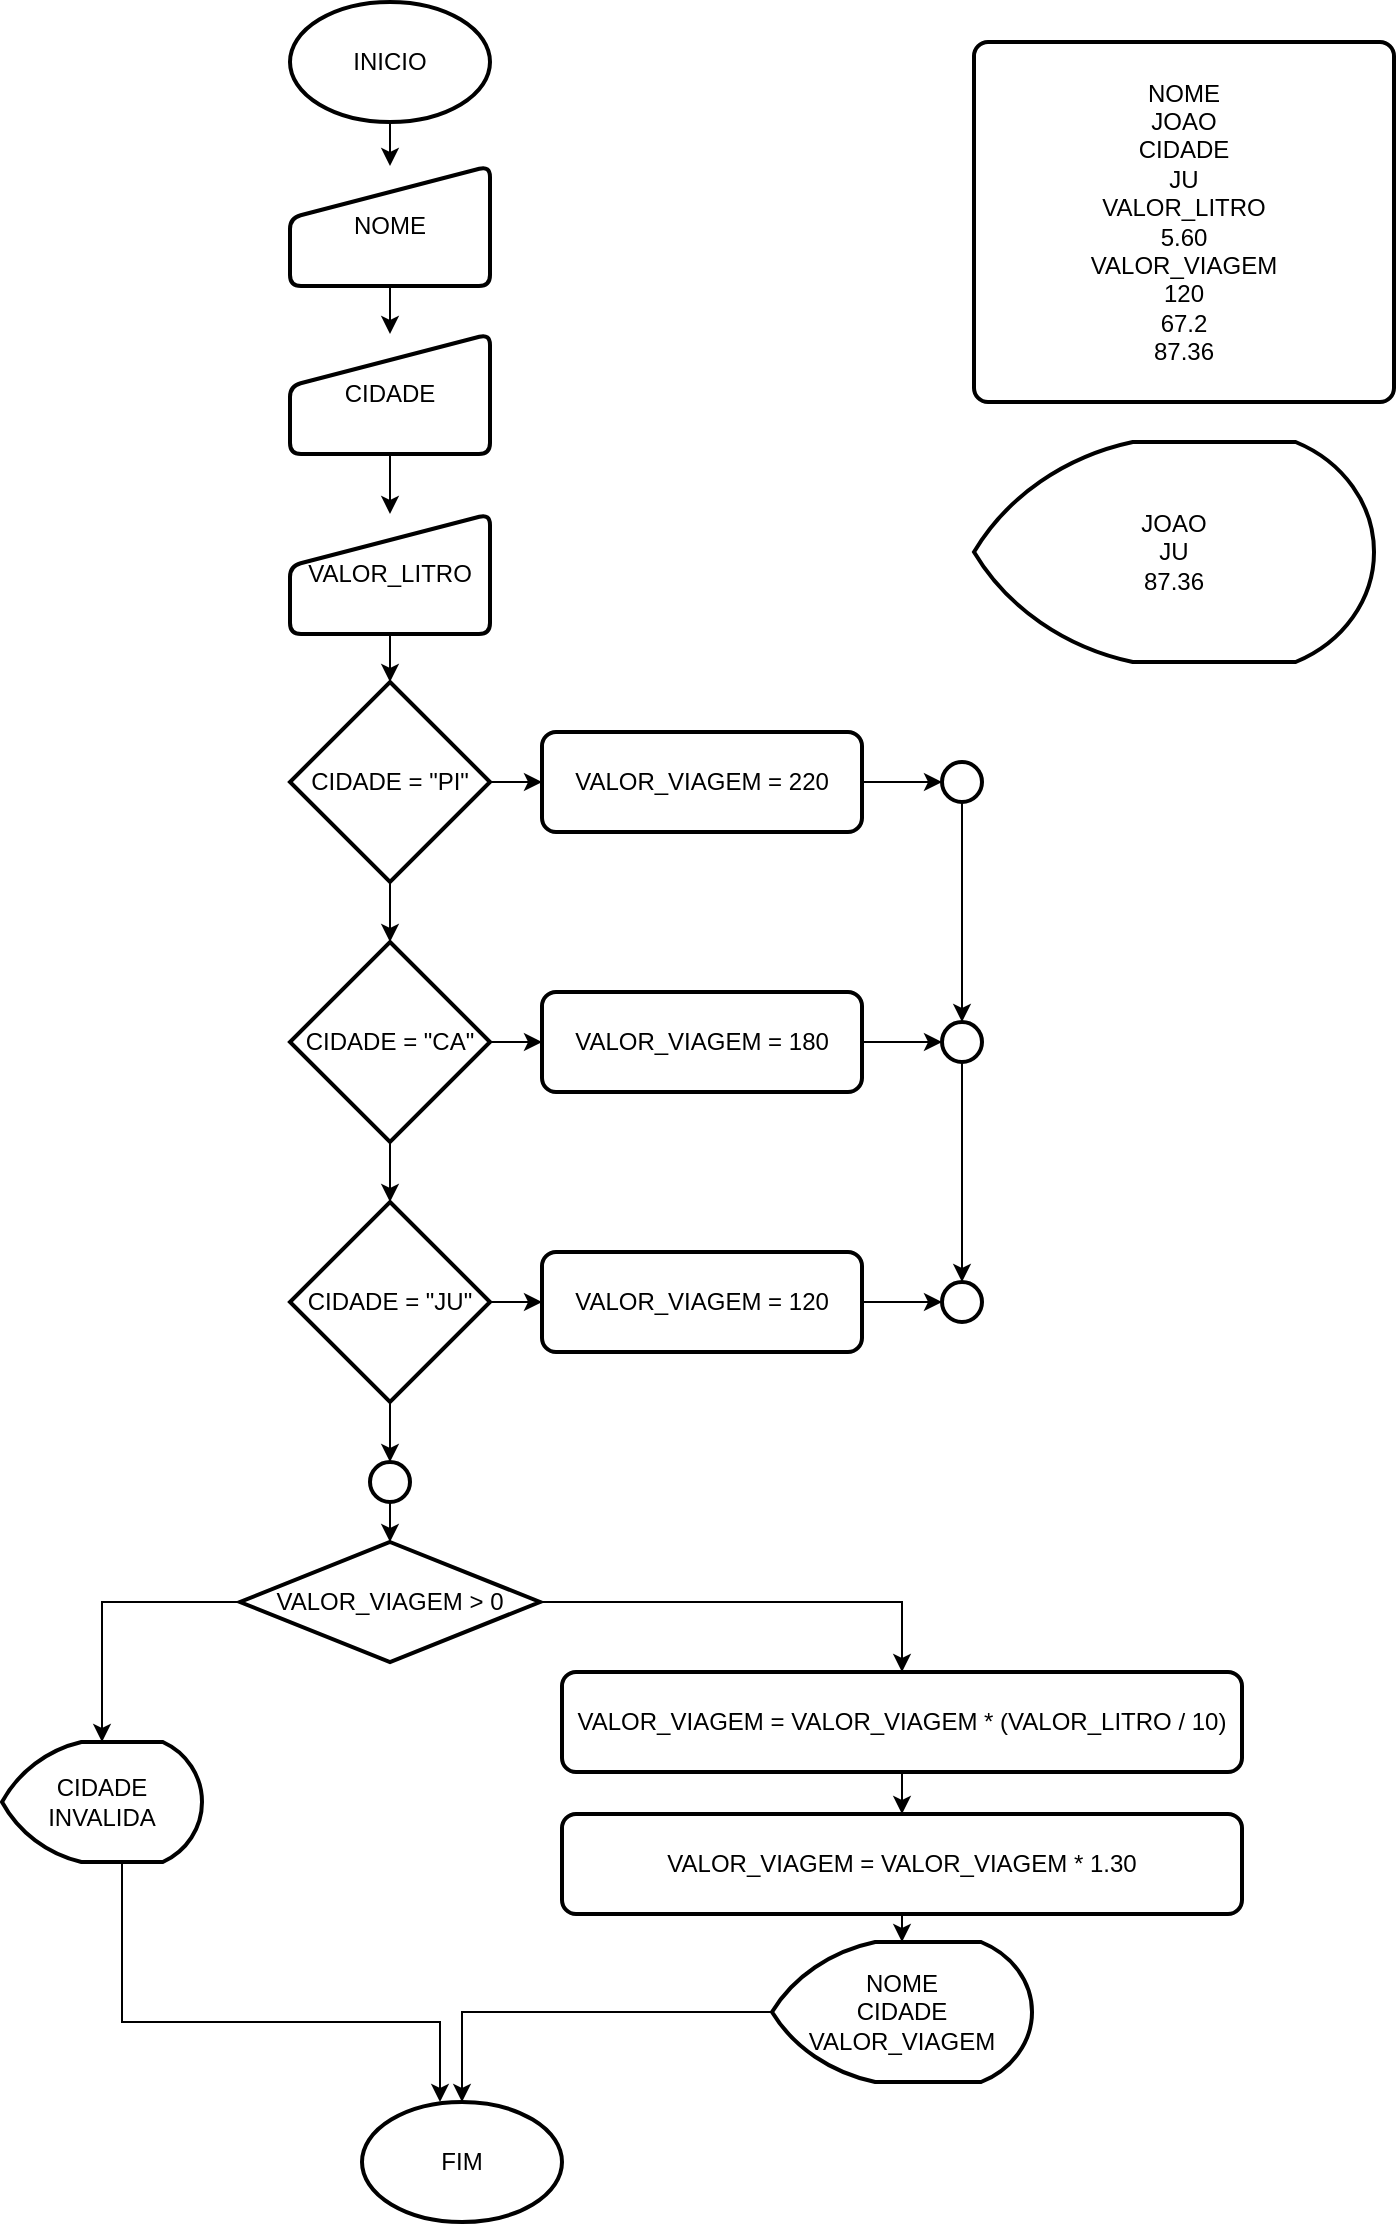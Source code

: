 <mxfile version="26.0.11">
  <diagram name="Página-1" id="zxSFp8283n_Jm-AruGei">
    <mxGraphModel dx="1467" dy="847" grid="1" gridSize="10" guides="1" tooltips="1" connect="1" arrows="1" fold="1" page="1" pageScale="1" pageWidth="827" pageHeight="1169" math="0" shadow="0">
      <root>
        <mxCell id="0" />
        <mxCell id="1" parent="0" />
        <mxCell id="d1kIAFUHzAlKJHbenDgn-9" style="edgeStyle=orthogonalEdgeStyle;rounded=0;orthogonalLoop=1;jettySize=auto;html=1;entryX=0.5;entryY=0;entryDx=0;entryDy=0;" edge="1" parent="1" source="d1kIAFUHzAlKJHbenDgn-1" target="d1kIAFUHzAlKJHbenDgn-4">
          <mxGeometry relative="1" as="geometry" />
        </mxCell>
        <mxCell id="d1kIAFUHzAlKJHbenDgn-1" value="NOME" style="html=1;strokeWidth=2;shape=manualInput;whiteSpace=wrap;rounded=1;size=26;arcSize=11;" vertex="1" parent="1">
          <mxGeometry x="248" y="112" width="100" height="60" as="geometry" />
        </mxCell>
        <mxCell id="d1kIAFUHzAlKJHbenDgn-8" style="edgeStyle=orthogonalEdgeStyle;rounded=0;orthogonalLoop=1;jettySize=auto;html=1;entryX=0.5;entryY=0;entryDx=0;entryDy=0;" edge="1" parent="1" source="d1kIAFUHzAlKJHbenDgn-2" target="d1kIAFUHzAlKJHbenDgn-1">
          <mxGeometry relative="1" as="geometry" />
        </mxCell>
        <mxCell id="d1kIAFUHzAlKJHbenDgn-2" value="INICIO" style="strokeWidth=2;html=1;shape=mxgraph.flowchart.start_1;whiteSpace=wrap;" vertex="1" parent="1">
          <mxGeometry x="248" y="30" width="100" height="60" as="geometry" />
        </mxCell>
        <mxCell id="d1kIAFUHzAlKJHbenDgn-3" value="FIM" style="strokeWidth=2;html=1;shape=mxgraph.flowchart.start_1;whiteSpace=wrap;" vertex="1" parent="1">
          <mxGeometry x="284" y="1080" width="100" height="60" as="geometry" />
        </mxCell>
        <mxCell id="d1kIAFUHzAlKJHbenDgn-10" style="edgeStyle=orthogonalEdgeStyle;rounded=0;orthogonalLoop=1;jettySize=auto;html=1;entryX=0.5;entryY=0;entryDx=0;entryDy=0;" edge="1" parent="1" source="d1kIAFUHzAlKJHbenDgn-4" target="d1kIAFUHzAlKJHbenDgn-5">
          <mxGeometry relative="1" as="geometry" />
        </mxCell>
        <mxCell id="d1kIAFUHzAlKJHbenDgn-4" value="CIDADE" style="html=1;strokeWidth=2;shape=manualInput;whiteSpace=wrap;rounded=1;size=26;arcSize=11;" vertex="1" parent="1">
          <mxGeometry x="248" y="196" width="100" height="60" as="geometry" />
        </mxCell>
        <mxCell id="d1kIAFUHzAlKJHbenDgn-11" style="edgeStyle=orthogonalEdgeStyle;rounded=0;orthogonalLoop=1;jettySize=auto;html=1;entryX=0.5;entryY=0;entryDx=0;entryDy=0;entryPerimeter=0;" edge="1" parent="1" source="d1kIAFUHzAlKJHbenDgn-5" target="d1kIAFUHzAlKJHbenDgn-14">
          <mxGeometry relative="1" as="geometry">
            <mxPoint x="298" y="382" as="targetPoint" />
          </mxGeometry>
        </mxCell>
        <mxCell id="d1kIAFUHzAlKJHbenDgn-5" value="VALOR_LITRO" style="html=1;strokeWidth=2;shape=manualInput;whiteSpace=wrap;rounded=1;size=26;arcSize=11;" vertex="1" parent="1">
          <mxGeometry x="248" y="286" width="100" height="60" as="geometry" />
        </mxCell>
        <mxCell id="d1kIAFUHzAlKJHbenDgn-34" style="edgeStyle=orthogonalEdgeStyle;rounded=0;orthogonalLoop=1;jettySize=auto;html=1;" edge="1" parent="1" source="d1kIAFUHzAlKJHbenDgn-14" target="d1kIAFUHzAlKJHbenDgn-15">
          <mxGeometry relative="1" as="geometry" />
        </mxCell>
        <mxCell id="d1kIAFUHzAlKJHbenDgn-14" value="CIDADE = &quot;PI&quot;" style="strokeWidth=2;html=1;shape=mxgraph.flowchart.decision;whiteSpace=wrap;" vertex="1" parent="1">
          <mxGeometry x="248" y="370" width="100" height="100" as="geometry" />
        </mxCell>
        <mxCell id="d1kIAFUHzAlKJHbenDgn-15" value="VALOR_VIAGEM = 220" style="rounded=1;whiteSpace=wrap;html=1;absoluteArcSize=1;arcSize=14;strokeWidth=2;" vertex="1" parent="1">
          <mxGeometry x="374" y="395" width="160" height="50" as="geometry" />
        </mxCell>
        <mxCell id="d1kIAFUHzAlKJHbenDgn-19" value="" style="strokeWidth=2;html=1;shape=mxgraph.flowchart.start_2;whiteSpace=wrap;" vertex="1" parent="1">
          <mxGeometry x="574" y="410" width="20" height="20" as="geometry" />
        </mxCell>
        <mxCell id="d1kIAFUHzAlKJHbenDgn-38" style="edgeStyle=orthogonalEdgeStyle;rounded=0;orthogonalLoop=1;jettySize=auto;html=1;" edge="1" parent="1" source="d1kIAFUHzAlKJHbenDgn-21" target="d1kIAFUHzAlKJHbenDgn-22">
          <mxGeometry relative="1" as="geometry" />
        </mxCell>
        <mxCell id="d1kIAFUHzAlKJHbenDgn-21" value="CIDADE = &quot;CA&quot;" style="strokeWidth=2;html=1;shape=mxgraph.flowchart.decision;whiteSpace=wrap;" vertex="1" parent="1">
          <mxGeometry x="248" y="500" width="100" height="100" as="geometry" />
        </mxCell>
        <mxCell id="d1kIAFUHzAlKJHbenDgn-39" style="edgeStyle=orthogonalEdgeStyle;rounded=0;orthogonalLoop=1;jettySize=auto;html=1;" edge="1" parent="1" source="d1kIAFUHzAlKJHbenDgn-22" target="d1kIAFUHzAlKJHbenDgn-23">
          <mxGeometry relative="1" as="geometry" />
        </mxCell>
        <mxCell id="d1kIAFUHzAlKJHbenDgn-22" value="VALOR_VIAGEM = 180" style="rounded=1;whiteSpace=wrap;html=1;absoluteArcSize=1;arcSize=14;strokeWidth=2;" vertex="1" parent="1">
          <mxGeometry x="374" y="525" width="160" height="50" as="geometry" />
        </mxCell>
        <mxCell id="d1kIAFUHzAlKJHbenDgn-23" value="" style="strokeWidth=2;html=1;shape=mxgraph.flowchart.start_2;whiteSpace=wrap;" vertex="1" parent="1">
          <mxGeometry x="574" y="540" width="20" height="20" as="geometry" />
        </mxCell>
        <mxCell id="d1kIAFUHzAlKJHbenDgn-41" style="edgeStyle=orthogonalEdgeStyle;rounded=0;orthogonalLoop=1;jettySize=auto;html=1;" edge="1" parent="1" source="d1kIAFUHzAlKJHbenDgn-24" target="d1kIAFUHzAlKJHbenDgn-25">
          <mxGeometry relative="1" as="geometry" />
        </mxCell>
        <mxCell id="d1kIAFUHzAlKJHbenDgn-24" value="CIDADE = &quot;JU&quot;" style="strokeWidth=2;html=1;shape=mxgraph.flowchart.decision;whiteSpace=wrap;" vertex="1" parent="1">
          <mxGeometry x="248" y="630" width="100" height="100" as="geometry" />
        </mxCell>
        <mxCell id="d1kIAFUHzAlKJHbenDgn-40" style="edgeStyle=orthogonalEdgeStyle;rounded=0;orthogonalLoop=1;jettySize=auto;html=1;" edge="1" parent="1" source="d1kIAFUHzAlKJHbenDgn-25" target="d1kIAFUHzAlKJHbenDgn-26">
          <mxGeometry relative="1" as="geometry" />
        </mxCell>
        <mxCell id="d1kIAFUHzAlKJHbenDgn-25" value="VALOR_VIAGEM = 120" style="rounded=1;whiteSpace=wrap;html=1;absoluteArcSize=1;arcSize=14;strokeWidth=2;" vertex="1" parent="1">
          <mxGeometry x="374" y="655" width="160" height="50" as="geometry" />
        </mxCell>
        <mxCell id="d1kIAFUHzAlKJHbenDgn-26" value="" style="strokeWidth=2;html=1;shape=mxgraph.flowchart.start_2;whiteSpace=wrap;" vertex="1" parent="1">
          <mxGeometry x="574" y="670" width="20" height="20" as="geometry" />
        </mxCell>
        <mxCell id="d1kIAFUHzAlKJHbenDgn-45" style="edgeStyle=orthogonalEdgeStyle;rounded=0;orthogonalLoop=1;jettySize=auto;html=1;" edge="1" parent="1" source="d1kIAFUHzAlKJHbenDgn-27" target="d1kIAFUHzAlKJHbenDgn-28">
          <mxGeometry relative="1" as="geometry" />
        </mxCell>
        <mxCell id="d1kIAFUHzAlKJHbenDgn-27" value="" style="strokeWidth=2;html=1;shape=mxgraph.flowchart.start_2;whiteSpace=wrap;" vertex="1" parent="1">
          <mxGeometry x="288" y="760" width="20" height="20" as="geometry" />
        </mxCell>
        <mxCell id="d1kIAFUHzAlKJHbenDgn-47" style="edgeStyle=orthogonalEdgeStyle;rounded=0;orthogonalLoop=1;jettySize=auto;html=1;entryX=0.5;entryY=0;entryDx=0;entryDy=0;" edge="1" parent="1" source="d1kIAFUHzAlKJHbenDgn-28" target="d1kIAFUHzAlKJHbenDgn-31">
          <mxGeometry relative="1" as="geometry" />
        </mxCell>
        <mxCell id="d1kIAFUHzAlKJHbenDgn-28" value="VALOR_VIAGEM &amp;gt; 0" style="strokeWidth=2;html=1;shape=mxgraph.flowchart.decision;whiteSpace=wrap;" vertex="1" parent="1">
          <mxGeometry x="223" y="800" width="150" height="60" as="geometry" />
        </mxCell>
        <mxCell id="d1kIAFUHzAlKJHbenDgn-30" value="CIDADE INVALIDA" style="strokeWidth=2;html=1;shape=mxgraph.flowchart.display;whiteSpace=wrap;" vertex="1" parent="1">
          <mxGeometry x="104" y="900" width="100" height="60" as="geometry" />
        </mxCell>
        <mxCell id="d1kIAFUHzAlKJHbenDgn-48" style="edgeStyle=orthogonalEdgeStyle;rounded=0;orthogonalLoop=1;jettySize=auto;html=1;" edge="1" parent="1" source="d1kIAFUHzAlKJHbenDgn-31" target="d1kIAFUHzAlKJHbenDgn-32">
          <mxGeometry relative="1" as="geometry" />
        </mxCell>
        <mxCell id="d1kIAFUHzAlKJHbenDgn-31" value="VALOR_VIAGEM = VALOR_VIAGEM * (VALOR_LITRO / 10)" style="rounded=1;whiteSpace=wrap;html=1;absoluteArcSize=1;arcSize=14;strokeWidth=2;" vertex="1" parent="1">
          <mxGeometry x="384" y="865" width="340" height="50" as="geometry" />
        </mxCell>
        <mxCell id="d1kIAFUHzAlKJHbenDgn-49" style="edgeStyle=orthogonalEdgeStyle;rounded=0;orthogonalLoop=1;jettySize=auto;html=1;" edge="1" parent="1" source="d1kIAFUHzAlKJHbenDgn-32" target="d1kIAFUHzAlKJHbenDgn-33">
          <mxGeometry relative="1" as="geometry" />
        </mxCell>
        <mxCell id="d1kIAFUHzAlKJHbenDgn-32" value="VALOR_VIAGEM = VALOR_VIAGEM * 1.30" style="rounded=1;whiteSpace=wrap;html=1;absoluteArcSize=1;arcSize=14;strokeWidth=2;" vertex="1" parent="1">
          <mxGeometry x="384" y="936" width="340" height="50" as="geometry" />
        </mxCell>
        <mxCell id="d1kIAFUHzAlKJHbenDgn-33" value="NOME&lt;div&gt;CIDADE&lt;/div&gt;&lt;div&gt;VALOR_VIAGEM&lt;/div&gt;" style="strokeWidth=2;html=1;shape=mxgraph.flowchart.display;whiteSpace=wrap;" vertex="1" parent="1">
          <mxGeometry x="489" y="1000" width="130" height="70" as="geometry" />
        </mxCell>
        <mxCell id="d1kIAFUHzAlKJHbenDgn-35" style="edgeStyle=orthogonalEdgeStyle;rounded=0;orthogonalLoop=1;jettySize=auto;html=1;entryX=0;entryY=0.5;entryDx=0;entryDy=0;entryPerimeter=0;" edge="1" parent="1" source="d1kIAFUHzAlKJHbenDgn-15" target="d1kIAFUHzAlKJHbenDgn-19">
          <mxGeometry relative="1" as="geometry" />
        </mxCell>
        <mxCell id="d1kIAFUHzAlKJHbenDgn-36" style="edgeStyle=orthogonalEdgeStyle;rounded=0;orthogonalLoop=1;jettySize=auto;html=1;entryX=0.5;entryY=0;entryDx=0;entryDy=0;entryPerimeter=0;" edge="1" parent="1" source="d1kIAFUHzAlKJHbenDgn-19" target="d1kIAFUHzAlKJHbenDgn-23">
          <mxGeometry relative="1" as="geometry" />
        </mxCell>
        <mxCell id="d1kIAFUHzAlKJHbenDgn-37" style="edgeStyle=orthogonalEdgeStyle;rounded=0;orthogonalLoop=1;jettySize=auto;html=1;entryX=0.5;entryY=0;entryDx=0;entryDy=0;entryPerimeter=0;" edge="1" parent="1" source="d1kIAFUHzAlKJHbenDgn-23" target="d1kIAFUHzAlKJHbenDgn-26">
          <mxGeometry relative="1" as="geometry" />
        </mxCell>
        <mxCell id="d1kIAFUHzAlKJHbenDgn-42" style="edgeStyle=orthogonalEdgeStyle;rounded=0;orthogonalLoop=1;jettySize=auto;html=1;entryX=0.5;entryY=0;entryDx=0;entryDy=0;entryPerimeter=0;" edge="1" parent="1" source="d1kIAFUHzAlKJHbenDgn-14" target="d1kIAFUHzAlKJHbenDgn-21">
          <mxGeometry relative="1" as="geometry" />
        </mxCell>
        <mxCell id="d1kIAFUHzAlKJHbenDgn-43" style="edgeStyle=orthogonalEdgeStyle;rounded=0;orthogonalLoop=1;jettySize=auto;html=1;entryX=0.5;entryY=0;entryDx=0;entryDy=0;entryPerimeter=0;" edge="1" parent="1" source="d1kIAFUHzAlKJHbenDgn-21" target="d1kIAFUHzAlKJHbenDgn-24">
          <mxGeometry relative="1" as="geometry" />
        </mxCell>
        <mxCell id="d1kIAFUHzAlKJHbenDgn-44" style="edgeStyle=orthogonalEdgeStyle;rounded=0;orthogonalLoop=1;jettySize=auto;html=1;entryX=0.5;entryY=0;entryDx=0;entryDy=0;entryPerimeter=0;" edge="1" parent="1" source="d1kIAFUHzAlKJHbenDgn-24" target="d1kIAFUHzAlKJHbenDgn-27">
          <mxGeometry relative="1" as="geometry" />
        </mxCell>
        <mxCell id="d1kIAFUHzAlKJHbenDgn-46" style="edgeStyle=orthogonalEdgeStyle;rounded=0;orthogonalLoop=1;jettySize=auto;html=1;entryX=0.5;entryY=0;entryDx=0;entryDy=0;entryPerimeter=0;" edge="1" parent="1" source="d1kIAFUHzAlKJHbenDgn-28" target="d1kIAFUHzAlKJHbenDgn-30">
          <mxGeometry relative="1" as="geometry" />
        </mxCell>
        <mxCell id="d1kIAFUHzAlKJHbenDgn-50" style="edgeStyle=orthogonalEdgeStyle;rounded=0;orthogonalLoop=1;jettySize=auto;html=1;entryX=0.5;entryY=0;entryDx=0;entryDy=0;entryPerimeter=0;" edge="1" parent="1" source="d1kIAFUHzAlKJHbenDgn-33" target="d1kIAFUHzAlKJHbenDgn-3">
          <mxGeometry relative="1" as="geometry" />
        </mxCell>
        <mxCell id="d1kIAFUHzAlKJHbenDgn-51" style="edgeStyle=orthogonalEdgeStyle;rounded=0;orthogonalLoop=1;jettySize=auto;html=1;entryX=0.39;entryY=0;entryDx=0;entryDy=0;entryPerimeter=0;" edge="1" parent="1" source="d1kIAFUHzAlKJHbenDgn-30" target="d1kIAFUHzAlKJHbenDgn-3">
          <mxGeometry relative="1" as="geometry">
            <Array as="points">
              <mxPoint x="164" y="1040" />
              <mxPoint x="323" y="1040" />
            </Array>
          </mxGeometry>
        </mxCell>
        <mxCell id="d1kIAFUHzAlKJHbenDgn-52" value="JOAO&lt;div&gt;JU&lt;/div&gt;&lt;div&gt;87.36&lt;/div&gt;" style="strokeWidth=2;html=1;shape=mxgraph.flowchart.display;whiteSpace=wrap;" vertex="1" parent="1">
          <mxGeometry x="590" y="250" width="200" height="110" as="geometry" />
        </mxCell>
        <mxCell id="d1kIAFUHzAlKJHbenDgn-53" value="NOME&lt;div&gt;JOAO&lt;/div&gt;&lt;div&gt;CIDADE&lt;/div&gt;&lt;div&gt;JU&lt;/div&gt;&lt;div&gt;VALOR_LITRO&lt;/div&gt;&lt;div&gt;5.60&lt;/div&gt;&lt;div&gt;VALOR_VIAGEM&lt;/div&gt;&lt;div&gt;120&lt;/div&gt;&lt;div&gt;67.2&lt;/div&gt;&lt;div&gt;87.36&lt;/div&gt;" style="rounded=1;whiteSpace=wrap;html=1;absoluteArcSize=1;arcSize=14;strokeWidth=2;" vertex="1" parent="1">
          <mxGeometry x="590" y="50" width="210" height="180" as="geometry" />
        </mxCell>
      </root>
    </mxGraphModel>
  </diagram>
</mxfile>
